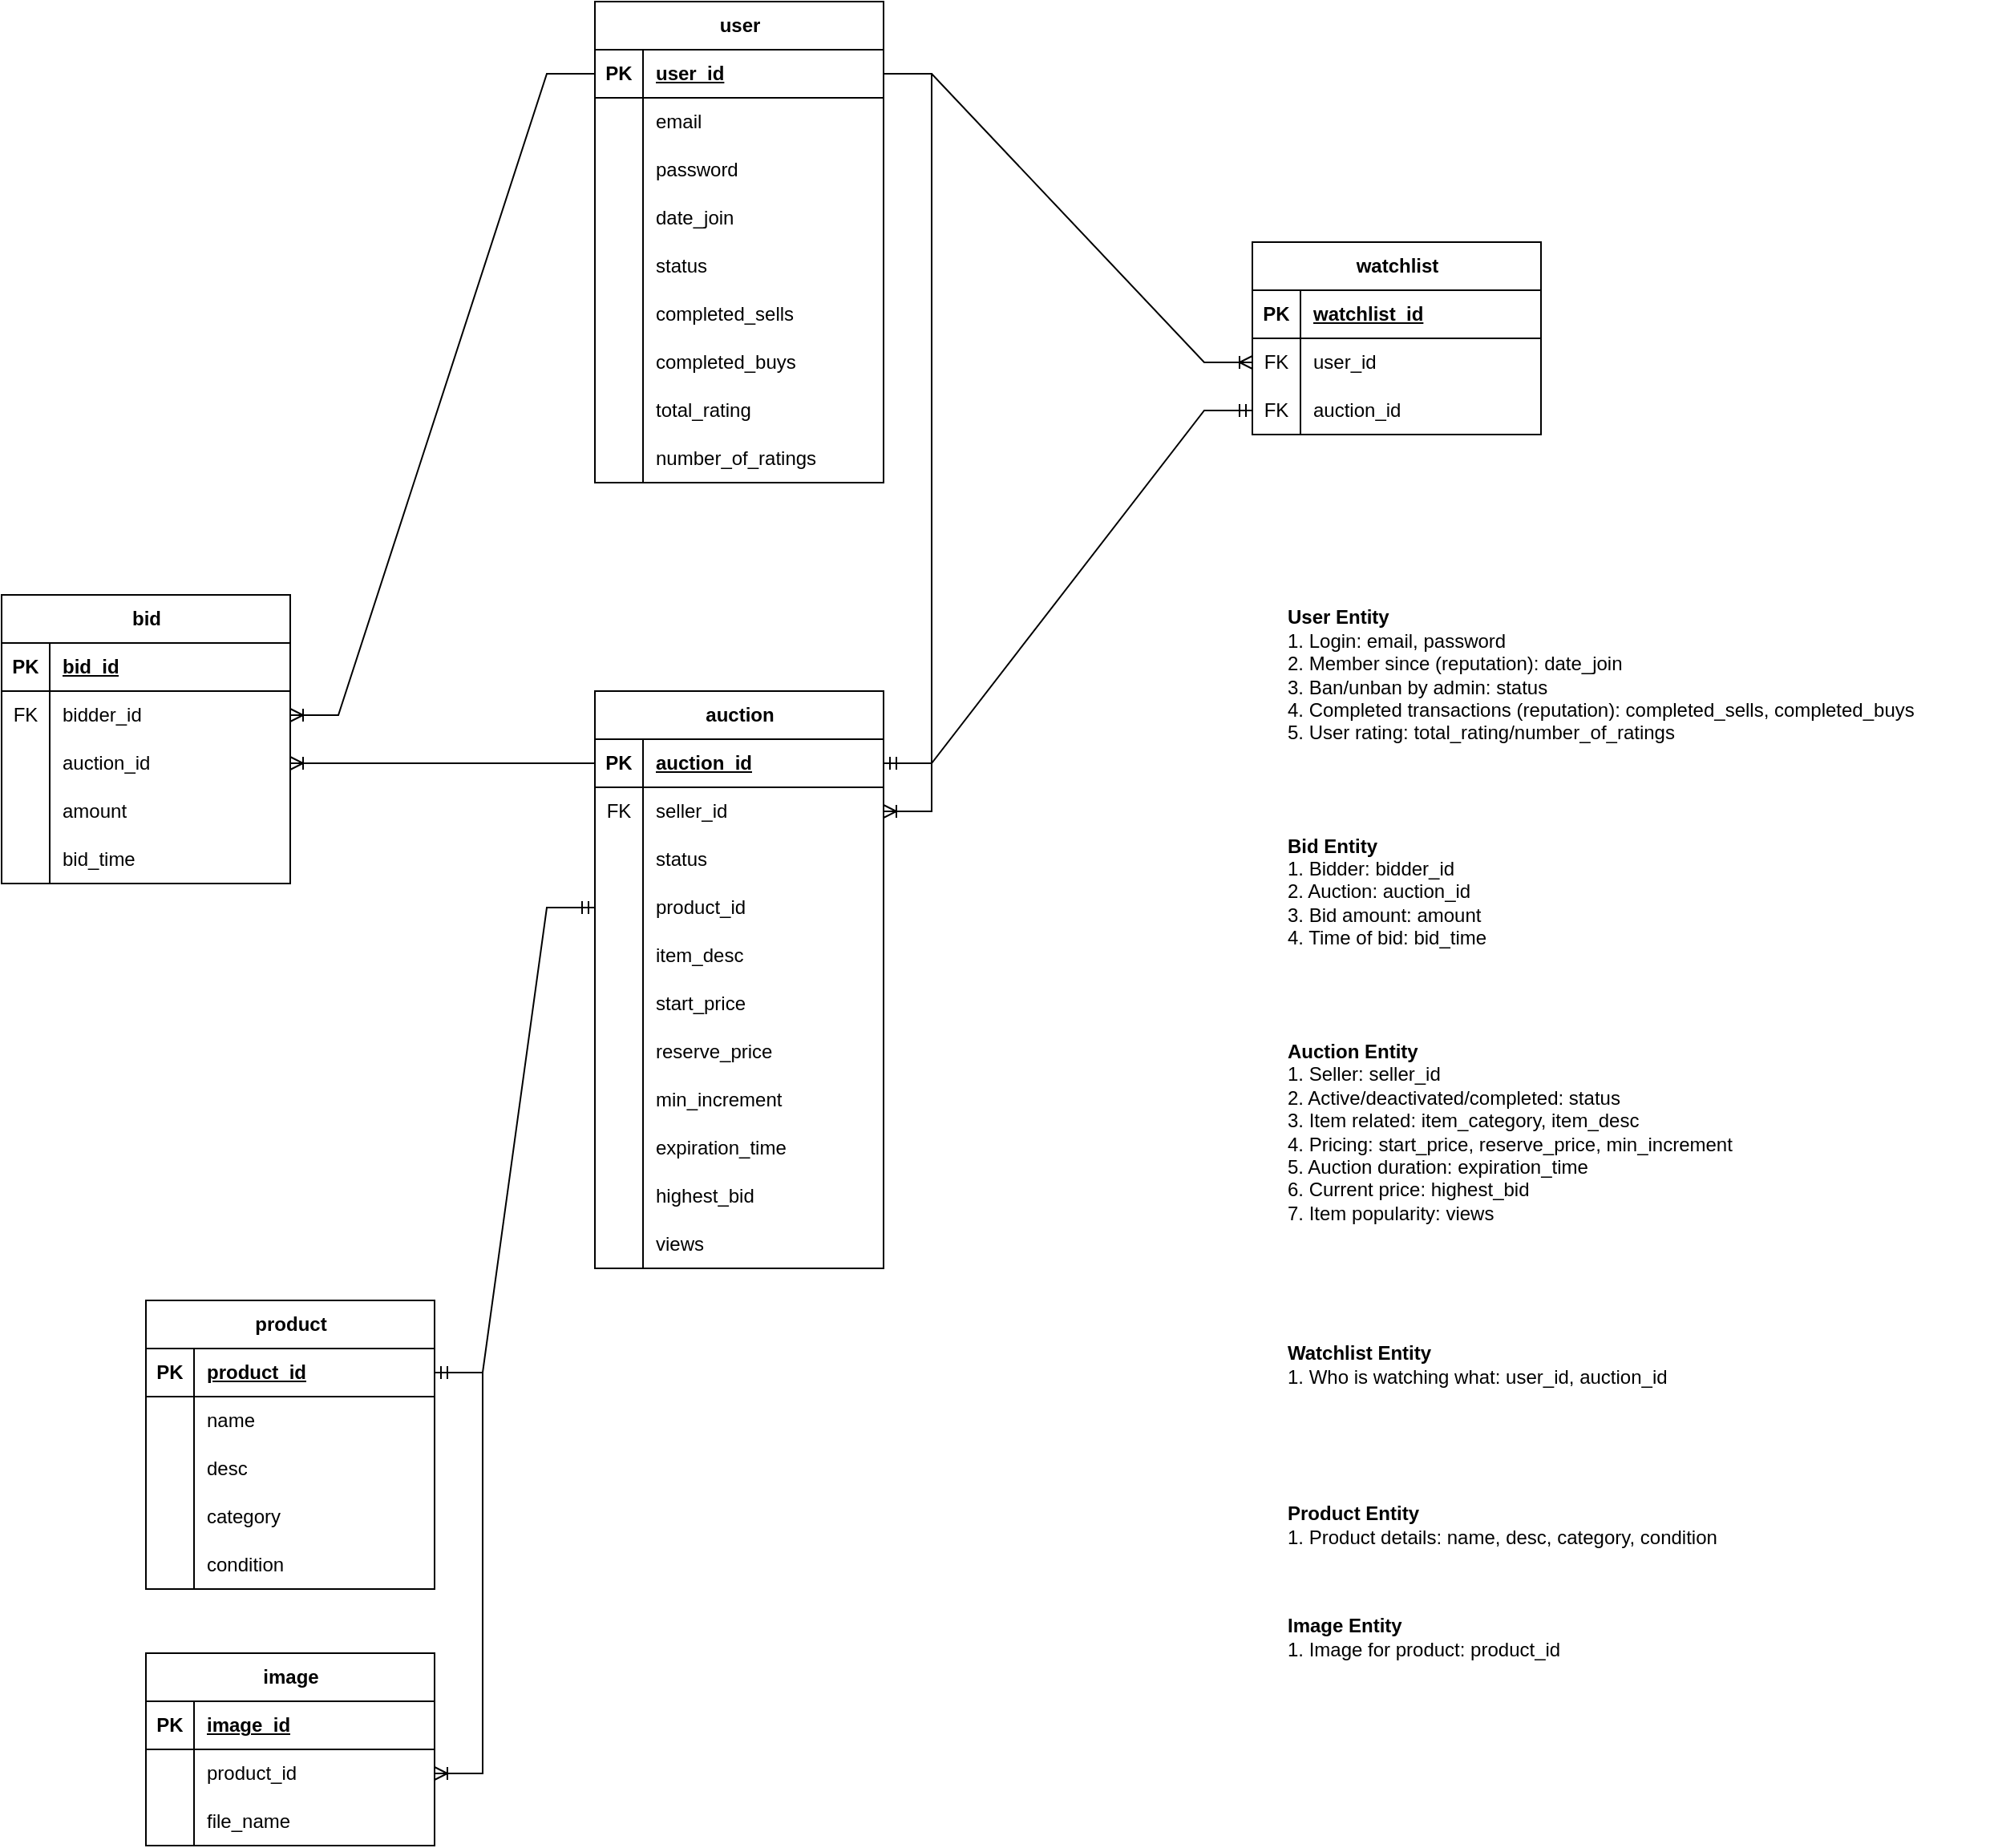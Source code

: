<mxfile version="22.0.4" type="onedrive">
  <diagram id="R2lEEEUBdFMjLlhIrx00" name="Page-1">
    <mxGraphModel grid="1" page="1" gridSize="10" guides="1" tooltips="1" connect="1" arrows="1" fold="1" pageScale="1" pageWidth="850" pageHeight="1100" math="0" shadow="0" extFonts="Permanent Marker^https://fonts.googleapis.com/css?family=Permanent+Marker">
      <root>
        <mxCell id="0" />
        <mxCell id="1" parent="0" />
        <mxCell id="hfC3ovmzc-rm7sAs5vsH-33" value="user" style="shape=table;startSize=30;container=1;collapsible=1;childLayout=tableLayout;fixedRows=1;rowLines=0;fontStyle=1;align=center;resizeLast=1;html=1;" vertex="1" parent="1">
          <mxGeometry x="450" y="-510" width="180" height="300" as="geometry" />
        </mxCell>
        <mxCell id="hfC3ovmzc-rm7sAs5vsH-34" value="" style="shape=tableRow;horizontal=0;startSize=0;swimlaneHead=0;swimlaneBody=0;fillColor=none;collapsible=0;dropTarget=0;points=[[0,0.5],[1,0.5]];portConstraint=eastwest;top=0;left=0;right=0;bottom=1;" vertex="1" parent="hfC3ovmzc-rm7sAs5vsH-33">
          <mxGeometry y="30" width="180" height="30" as="geometry" />
        </mxCell>
        <mxCell id="hfC3ovmzc-rm7sAs5vsH-35" value="PK" style="shape=partialRectangle;connectable=0;fillColor=none;top=0;left=0;bottom=0;right=0;fontStyle=1;overflow=hidden;whiteSpace=wrap;html=1;" vertex="1" parent="hfC3ovmzc-rm7sAs5vsH-34">
          <mxGeometry width="30" height="30" as="geometry">
            <mxRectangle width="30" height="30" as="alternateBounds" />
          </mxGeometry>
        </mxCell>
        <mxCell id="hfC3ovmzc-rm7sAs5vsH-36" value="user_id" style="shape=partialRectangle;connectable=0;fillColor=none;top=0;left=0;bottom=0;right=0;align=left;spacingLeft=6;fontStyle=5;overflow=hidden;whiteSpace=wrap;html=1;" vertex="1" parent="hfC3ovmzc-rm7sAs5vsH-34">
          <mxGeometry x="30" width="150" height="30" as="geometry">
            <mxRectangle width="150" height="30" as="alternateBounds" />
          </mxGeometry>
        </mxCell>
        <mxCell id="hfC3ovmzc-rm7sAs5vsH-37" value="" style="shape=tableRow;horizontal=0;startSize=0;swimlaneHead=0;swimlaneBody=0;fillColor=none;collapsible=0;dropTarget=0;points=[[0,0.5],[1,0.5]];portConstraint=eastwest;top=0;left=0;right=0;bottom=0;" vertex="1" parent="hfC3ovmzc-rm7sAs5vsH-33">
          <mxGeometry y="60" width="180" height="30" as="geometry" />
        </mxCell>
        <mxCell id="hfC3ovmzc-rm7sAs5vsH-38" value="" style="shape=partialRectangle;connectable=0;fillColor=none;top=0;left=0;bottom=0;right=0;editable=1;overflow=hidden;whiteSpace=wrap;html=1;" vertex="1" parent="hfC3ovmzc-rm7sAs5vsH-37">
          <mxGeometry width="30" height="30" as="geometry">
            <mxRectangle width="30" height="30" as="alternateBounds" />
          </mxGeometry>
        </mxCell>
        <mxCell id="hfC3ovmzc-rm7sAs5vsH-39" value="email" style="shape=partialRectangle;connectable=0;fillColor=none;top=0;left=0;bottom=0;right=0;align=left;spacingLeft=6;overflow=hidden;whiteSpace=wrap;html=1;" vertex="1" parent="hfC3ovmzc-rm7sAs5vsH-37">
          <mxGeometry x="30" width="150" height="30" as="geometry">
            <mxRectangle width="150" height="30" as="alternateBounds" />
          </mxGeometry>
        </mxCell>
        <mxCell id="hfC3ovmzc-rm7sAs5vsH-40" value="" style="shape=tableRow;horizontal=0;startSize=0;swimlaneHead=0;swimlaneBody=0;fillColor=none;collapsible=0;dropTarget=0;points=[[0,0.5],[1,0.5]];portConstraint=eastwest;top=0;left=0;right=0;bottom=0;" vertex="1" parent="hfC3ovmzc-rm7sAs5vsH-33">
          <mxGeometry y="90" width="180" height="30" as="geometry" />
        </mxCell>
        <mxCell id="hfC3ovmzc-rm7sAs5vsH-41" value="" style="shape=partialRectangle;connectable=0;fillColor=none;top=0;left=0;bottom=0;right=0;editable=1;overflow=hidden;whiteSpace=wrap;html=1;" vertex="1" parent="hfC3ovmzc-rm7sAs5vsH-40">
          <mxGeometry width="30" height="30" as="geometry">
            <mxRectangle width="30" height="30" as="alternateBounds" />
          </mxGeometry>
        </mxCell>
        <mxCell id="hfC3ovmzc-rm7sAs5vsH-42" value="password" style="shape=partialRectangle;connectable=0;fillColor=none;top=0;left=0;bottom=0;right=0;align=left;spacingLeft=6;overflow=hidden;whiteSpace=wrap;html=1;" vertex="1" parent="hfC3ovmzc-rm7sAs5vsH-40">
          <mxGeometry x="30" width="150" height="30" as="geometry">
            <mxRectangle width="150" height="30" as="alternateBounds" />
          </mxGeometry>
        </mxCell>
        <mxCell id="hfC3ovmzc-rm7sAs5vsH-43" value="" style="shape=tableRow;horizontal=0;startSize=0;swimlaneHead=0;swimlaneBody=0;fillColor=none;collapsible=0;dropTarget=0;points=[[0,0.5],[1,0.5]];portConstraint=eastwest;top=0;left=0;right=0;bottom=0;" vertex="1" parent="hfC3ovmzc-rm7sAs5vsH-33">
          <mxGeometry y="120" width="180" height="30" as="geometry" />
        </mxCell>
        <mxCell id="hfC3ovmzc-rm7sAs5vsH-44" value="" style="shape=partialRectangle;connectable=0;fillColor=none;top=0;left=0;bottom=0;right=0;editable=1;overflow=hidden;whiteSpace=wrap;html=1;" vertex="1" parent="hfC3ovmzc-rm7sAs5vsH-43">
          <mxGeometry width="30" height="30" as="geometry">
            <mxRectangle width="30" height="30" as="alternateBounds" />
          </mxGeometry>
        </mxCell>
        <mxCell id="hfC3ovmzc-rm7sAs5vsH-45" value="date_join" style="shape=partialRectangle;connectable=0;fillColor=none;top=0;left=0;bottom=0;right=0;align=left;spacingLeft=6;overflow=hidden;whiteSpace=wrap;html=1;" vertex="1" parent="hfC3ovmzc-rm7sAs5vsH-43">
          <mxGeometry x="30" width="150" height="30" as="geometry">
            <mxRectangle width="150" height="30" as="alternateBounds" />
          </mxGeometry>
        </mxCell>
        <mxCell id="hfC3ovmzc-rm7sAs5vsH-74" value="" style="shape=tableRow;horizontal=0;startSize=0;swimlaneHead=0;swimlaneBody=0;fillColor=none;collapsible=0;dropTarget=0;points=[[0,0.5],[1,0.5]];portConstraint=eastwest;top=0;left=0;right=0;bottom=0;" vertex="1" parent="hfC3ovmzc-rm7sAs5vsH-33">
          <mxGeometry y="150" width="180" height="30" as="geometry" />
        </mxCell>
        <mxCell id="hfC3ovmzc-rm7sAs5vsH-75" value="" style="shape=partialRectangle;connectable=0;fillColor=none;top=0;left=0;bottom=0;right=0;editable=1;overflow=hidden;whiteSpace=wrap;html=1;" vertex="1" parent="hfC3ovmzc-rm7sAs5vsH-74">
          <mxGeometry width="30" height="30" as="geometry">
            <mxRectangle width="30" height="30" as="alternateBounds" />
          </mxGeometry>
        </mxCell>
        <mxCell id="hfC3ovmzc-rm7sAs5vsH-76" value="status" style="shape=partialRectangle;connectable=0;fillColor=none;top=0;left=0;bottom=0;right=0;align=left;spacingLeft=6;overflow=hidden;whiteSpace=wrap;html=1;" vertex="1" parent="hfC3ovmzc-rm7sAs5vsH-74">
          <mxGeometry x="30" width="150" height="30" as="geometry">
            <mxRectangle width="150" height="30" as="alternateBounds" />
          </mxGeometry>
        </mxCell>
        <mxCell id="hfC3ovmzc-rm7sAs5vsH-77" value="" style="shape=tableRow;horizontal=0;startSize=0;swimlaneHead=0;swimlaneBody=0;fillColor=none;collapsible=0;dropTarget=0;points=[[0,0.5],[1,0.5]];portConstraint=eastwest;top=0;left=0;right=0;bottom=0;" vertex="1" parent="hfC3ovmzc-rm7sAs5vsH-33">
          <mxGeometry y="180" width="180" height="30" as="geometry" />
        </mxCell>
        <mxCell id="hfC3ovmzc-rm7sAs5vsH-78" value="" style="shape=partialRectangle;connectable=0;fillColor=none;top=0;left=0;bottom=0;right=0;editable=1;overflow=hidden;whiteSpace=wrap;html=1;" vertex="1" parent="hfC3ovmzc-rm7sAs5vsH-77">
          <mxGeometry width="30" height="30" as="geometry">
            <mxRectangle width="30" height="30" as="alternateBounds" />
          </mxGeometry>
        </mxCell>
        <mxCell id="hfC3ovmzc-rm7sAs5vsH-79" value="completed_sells" style="shape=partialRectangle;connectable=0;fillColor=none;top=0;left=0;bottom=0;right=0;align=left;spacingLeft=6;overflow=hidden;whiteSpace=wrap;html=1;" vertex="1" parent="hfC3ovmzc-rm7sAs5vsH-77">
          <mxGeometry x="30" width="150" height="30" as="geometry">
            <mxRectangle width="150" height="30" as="alternateBounds" />
          </mxGeometry>
        </mxCell>
        <mxCell id="hfC3ovmzc-rm7sAs5vsH-80" value="" style="shape=tableRow;horizontal=0;startSize=0;swimlaneHead=0;swimlaneBody=0;fillColor=none;collapsible=0;dropTarget=0;points=[[0,0.5],[1,0.5]];portConstraint=eastwest;top=0;left=0;right=0;bottom=0;" vertex="1" parent="hfC3ovmzc-rm7sAs5vsH-33">
          <mxGeometry y="210" width="180" height="30" as="geometry" />
        </mxCell>
        <mxCell id="hfC3ovmzc-rm7sAs5vsH-81" value="" style="shape=partialRectangle;connectable=0;fillColor=none;top=0;left=0;bottom=0;right=0;editable=1;overflow=hidden;whiteSpace=wrap;html=1;" vertex="1" parent="hfC3ovmzc-rm7sAs5vsH-80">
          <mxGeometry width="30" height="30" as="geometry">
            <mxRectangle width="30" height="30" as="alternateBounds" />
          </mxGeometry>
        </mxCell>
        <mxCell id="hfC3ovmzc-rm7sAs5vsH-82" value="completed_buys" style="shape=partialRectangle;connectable=0;fillColor=none;top=0;left=0;bottom=0;right=0;align=left;spacingLeft=6;overflow=hidden;whiteSpace=wrap;html=1;" vertex="1" parent="hfC3ovmzc-rm7sAs5vsH-80">
          <mxGeometry x="30" width="150" height="30" as="geometry">
            <mxRectangle width="150" height="30" as="alternateBounds" />
          </mxGeometry>
        </mxCell>
        <mxCell id="hfC3ovmzc-rm7sAs5vsH-83" value="" style="shape=tableRow;horizontal=0;startSize=0;swimlaneHead=0;swimlaneBody=0;fillColor=none;collapsible=0;dropTarget=0;points=[[0,0.5],[1,0.5]];portConstraint=eastwest;top=0;left=0;right=0;bottom=0;" vertex="1" parent="hfC3ovmzc-rm7sAs5vsH-33">
          <mxGeometry y="240" width="180" height="30" as="geometry" />
        </mxCell>
        <mxCell id="hfC3ovmzc-rm7sAs5vsH-84" value="" style="shape=partialRectangle;connectable=0;fillColor=none;top=0;left=0;bottom=0;right=0;editable=1;overflow=hidden;whiteSpace=wrap;html=1;" vertex="1" parent="hfC3ovmzc-rm7sAs5vsH-83">
          <mxGeometry width="30" height="30" as="geometry">
            <mxRectangle width="30" height="30" as="alternateBounds" />
          </mxGeometry>
        </mxCell>
        <mxCell id="hfC3ovmzc-rm7sAs5vsH-85" value="total_rating" style="shape=partialRectangle;connectable=0;fillColor=none;top=0;left=0;bottom=0;right=0;align=left;spacingLeft=6;overflow=hidden;whiteSpace=wrap;html=1;" vertex="1" parent="hfC3ovmzc-rm7sAs5vsH-83">
          <mxGeometry x="30" width="150" height="30" as="geometry">
            <mxRectangle width="150" height="30" as="alternateBounds" />
          </mxGeometry>
        </mxCell>
        <mxCell id="hfC3ovmzc-rm7sAs5vsH-86" value="" style="shape=tableRow;horizontal=0;startSize=0;swimlaneHead=0;swimlaneBody=0;fillColor=none;collapsible=0;dropTarget=0;points=[[0,0.5],[1,0.5]];portConstraint=eastwest;top=0;left=0;right=0;bottom=0;" vertex="1" parent="hfC3ovmzc-rm7sAs5vsH-33">
          <mxGeometry y="270" width="180" height="30" as="geometry" />
        </mxCell>
        <mxCell id="hfC3ovmzc-rm7sAs5vsH-87" value="" style="shape=partialRectangle;connectable=0;fillColor=none;top=0;left=0;bottom=0;right=0;editable=1;overflow=hidden;whiteSpace=wrap;html=1;" vertex="1" parent="hfC3ovmzc-rm7sAs5vsH-86">
          <mxGeometry width="30" height="30" as="geometry">
            <mxRectangle width="30" height="30" as="alternateBounds" />
          </mxGeometry>
        </mxCell>
        <mxCell id="hfC3ovmzc-rm7sAs5vsH-88" value="number_of_ratings" style="shape=partialRectangle;connectable=0;fillColor=none;top=0;left=0;bottom=0;right=0;align=left;spacingLeft=6;overflow=hidden;whiteSpace=wrap;html=1;" vertex="1" parent="hfC3ovmzc-rm7sAs5vsH-86">
          <mxGeometry x="30" width="150" height="30" as="geometry">
            <mxRectangle width="150" height="30" as="alternateBounds" />
          </mxGeometry>
        </mxCell>
        <mxCell id="hfC3ovmzc-rm7sAs5vsH-46" value="bid" style="shape=table;startSize=30;container=1;collapsible=1;childLayout=tableLayout;fixedRows=1;rowLines=0;fontStyle=1;align=center;resizeLast=1;html=1;" vertex="1" parent="1">
          <mxGeometry x="80" y="-140" width="180" height="180" as="geometry" />
        </mxCell>
        <mxCell id="hfC3ovmzc-rm7sAs5vsH-47" value="" style="shape=tableRow;horizontal=0;startSize=0;swimlaneHead=0;swimlaneBody=0;fillColor=none;collapsible=0;dropTarget=0;points=[[0,0.5],[1,0.5]];portConstraint=eastwest;top=0;left=0;right=0;bottom=1;" vertex="1" parent="hfC3ovmzc-rm7sAs5vsH-46">
          <mxGeometry y="30" width="180" height="30" as="geometry" />
        </mxCell>
        <mxCell id="hfC3ovmzc-rm7sAs5vsH-48" value="PK" style="shape=partialRectangle;connectable=0;fillColor=none;top=0;left=0;bottom=0;right=0;fontStyle=1;overflow=hidden;whiteSpace=wrap;html=1;" vertex="1" parent="hfC3ovmzc-rm7sAs5vsH-47">
          <mxGeometry width="30" height="30" as="geometry">
            <mxRectangle width="30" height="30" as="alternateBounds" />
          </mxGeometry>
        </mxCell>
        <mxCell id="hfC3ovmzc-rm7sAs5vsH-49" value="bid_id" style="shape=partialRectangle;connectable=0;fillColor=none;top=0;left=0;bottom=0;right=0;align=left;spacingLeft=6;fontStyle=5;overflow=hidden;whiteSpace=wrap;html=1;" vertex="1" parent="hfC3ovmzc-rm7sAs5vsH-47">
          <mxGeometry x="30" width="150" height="30" as="geometry">
            <mxRectangle width="150" height="30" as="alternateBounds" />
          </mxGeometry>
        </mxCell>
        <mxCell id="hfC3ovmzc-rm7sAs5vsH-50" value="" style="shape=tableRow;horizontal=0;startSize=0;swimlaneHead=0;swimlaneBody=0;fillColor=none;collapsible=0;dropTarget=0;points=[[0,0.5],[1,0.5]];portConstraint=eastwest;top=0;left=0;right=0;bottom=0;" vertex="1" parent="hfC3ovmzc-rm7sAs5vsH-46">
          <mxGeometry y="60" width="180" height="30" as="geometry" />
        </mxCell>
        <mxCell id="hfC3ovmzc-rm7sAs5vsH-51" value="FK" style="shape=partialRectangle;connectable=0;fillColor=none;top=0;left=0;bottom=0;right=0;editable=1;overflow=hidden;whiteSpace=wrap;html=1;" vertex="1" parent="hfC3ovmzc-rm7sAs5vsH-50">
          <mxGeometry width="30" height="30" as="geometry">
            <mxRectangle width="30" height="30" as="alternateBounds" />
          </mxGeometry>
        </mxCell>
        <mxCell id="hfC3ovmzc-rm7sAs5vsH-52" value="bidder_id" style="shape=partialRectangle;connectable=0;fillColor=none;top=0;left=0;bottom=0;right=0;align=left;spacingLeft=6;overflow=hidden;whiteSpace=wrap;html=1;" vertex="1" parent="hfC3ovmzc-rm7sAs5vsH-50">
          <mxGeometry x="30" width="150" height="30" as="geometry">
            <mxRectangle width="150" height="30" as="alternateBounds" />
          </mxGeometry>
        </mxCell>
        <mxCell id="hfC3ovmzc-rm7sAs5vsH-53" value="" style="shape=tableRow;horizontal=0;startSize=0;swimlaneHead=0;swimlaneBody=0;fillColor=none;collapsible=0;dropTarget=0;points=[[0,0.5],[1,0.5]];portConstraint=eastwest;top=0;left=0;right=0;bottom=0;" vertex="1" parent="hfC3ovmzc-rm7sAs5vsH-46">
          <mxGeometry y="90" width="180" height="30" as="geometry" />
        </mxCell>
        <mxCell id="hfC3ovmzc-rm7sAs5vsH-54" value="" style="shape=partialRectangle;connectable=0;fillColor=none;top=0;left=0;bottom=0;right=0;editable=1;overflow=hidden;whiteSpace=wrap;html=1;" vertex="1" parent="hfC3ovmzc-rm7sAs5vsH-53">
          <mxGeometry width="30" height="30" as="geometry">
            <mxRectangle width="30" height="30" as="alternateBounds" />
          </mxGeometry>
        </mxCell>
        <mxCell id="hfC3ovmzc-rm7sAs5vsH-55" value="auction_id" style="shape=partialRectangle;connectable=0;fillColor=none;top=0;left=0;bottom=0;right=0;align=left;spacingLeft=6;overflow=hidden;whiteSpace=wrap;html=1;" vertex="1" parent="hfC3ovmzc-rm7sAs5vsH-53">
          <mxGeometry x="30" width="150" height="30" as="geometry">
            <mxRectangle width="150" height="30" as="alternateBounds" />
          </mxGeometry>
        </mxCell>
        <mxCell id="hfC3ovmzc-rm7sAs5vsH-56" value="" style="shape=tableRow;horizontal=0;startSize=0;swimlaneHead=0;swimlaneBody=0;fillColor=none;collapsible=0;dropTarget=0;points=[[0,0.5],[1,0.5]];portConstraint=eastwest;top=0;left=0;right=0;bottom=0;" vertex="1" parent="hfC3ovmzc-rm7sAs5vsH-46">
          <mxGeometry y="120" width="180" height="30" as="geometry" />
        </mxCell>
        <mxCell id="hfC3ovmzc-rm7sAs5vsH-57" value="" style="shape=partialRectangle;connectable=0;fillColor=none;top=0;left=0;bottom=0;right=0;editable=1;overflow=hidden;whiteSpace=wrap;html=1;" vertex="1" parent="hfC3ovmzc-rm7sAs5vsH-56">
          <mxGeometry width="30" height="30" as="geometry">
            <mxRectangle width="30" height="30" as="alternateBounds" />
          </mxGeometry>
        </mxCell>
        <mxCell id="hfC3ovmzc-rm7sAs5vsH-58" value="amount" style="shape=partialRectangle;connectable=0;fillColor=none;top=0;left=0;bottom=0;right=0;align=left;spacingLeft=6;overflow=hidden;whiteSpace=wrap;html=1;" vertex="1" parent="hfC3ovmzc-rm7sAs5vsH-56">
          <mxGeometry x="30" width="150" height="30" as="geometry">
            <mxRectangle width="150" height="30" as="alternateBounds" />
          </mxGeometry>
        </mxCell>
        <mxCell id="hfC3ovmzc-rm7sAs5vsH-106" value="" style="shape=tableRow;horizontal=0;startSize=0;swimlaneHead=0;swimlaneBody=0;fillColor=none;collapsible=0;dropTarget=0;points=[[0,0.5],[1,0.5]];portConstraint=eastwest;top=0;left=0;right=0;bottom=0;" vertex="1" parent="hfC3ovmzc-rm7sAs5vsH-46">
          <mxGeometry y="150" width="180" height="30" as="geometry" />
        </mxCell>
        <mxCell id="hfC3ovmzc-rm7sAs5vsH-107" value="" style="shape=partialRectangle;connectable=0;fillColor=none;top=0;left=0;bottom=0;right=0;editable=1;overflow=hidden;whiteSpace=wrap;html=1;" vertex="1" parent="hfC3ovmzc-rm7sAs5vsH-106">
          <mxGeometry width="30" height="30" as="geometry">
            <mxRectangle width="30" height="30" as="alternateBounds" />
          </mxGeometry>
        </mxCell>
        <mxCell id="hfC3ovmzc-rm7sAs5vsH-108" value="bid_time" style="shape=partialRectangle;connectable=0;fillColor=none;top=0;left=0;bottom=0;right=0;align=left;spacingLeft=6;overflow=hidden;whiteSpace=wrap;html=1;" vertex="1" parent="hfC3ovmzc-rm7sAs5vsH-106">
          <mxGeometry x="30" width="150" height="30" as="geometry">
            <mxRectangle width="150" height="30" as="alternateBounds" />
          </mxGeometry>
        </mxCell>
        <mxCell id="hfC3ovmzc-rm7sAs5vsH-59" value="auction" style="shape=table;startSize=30;container=1;collapsible=1;childLayout=tableLayout;fixedRows=1;rowLines=0;fontStyle=1;align=center;resizeLast=1;html=1;" vertex="1" parent="1">
          <mxGeometry x="450" y="-80" width="180" height="360" as="geometry" />
        </mxCell>
        <mxCell id="hfC3ovmzc-rm7sAs5vsH-60" value="" style="shape=tableRow;horizontal=0;startSize=0;swimlaneHead=0;swimlaneBody=0;fillColor=none;collapsible=0;dropTarget=0;points=[[0,0.5],[1,0.5]];portConstraint=eastwest;top=0;left=0;right=0;bottom=1;" vertex="1" parent="hfC3ovmzc-rm7sAs5vsH-59">
          <mxGeometry y="30" width="180" height="30" as="geometry" />
        </mxCell>
        <mxCell id="hfC3ovmzc-rm7sAs5vsH-61" value="PK" style="shape=partialRectangle;connectable=0;fillColor=none;top=0;left=0;bottom=0;right=0;fontStyle=1;overflow=hidden;whiteSpace=wrap;html=1;" vertex="1" parent="hfC3ovmzc-rm7sAs5vsH-60">
          <mxGeometry width="30" height="30" as="geometry">
            <mxRectangle width="30" height="30" as="alternateBounds" />
          </mxGeometry>
        </mxCell>
        <mxCell id="hfC3ovmzc-rm7sAs5vsH-62" value="auction_id" style="shape=partialRectangle;connectable=0;fillColor=none;top=0;left=0;bottom=0;right=0;align=left;spacingLeft=6;fontStyle=5;overflow=hidden;whiteSpace=wrap;html=1;" vertex="1" parent="hfC3ovmzc-rm7sAs5vsH-60">
          <mxGeometry x="30" width="150" height="30" as="geometry">
            <mxRectangle width="150" height="30" as="alternateBounds" />
          </mxGeometry>
        </mxCell>
        <mxCell id="hfC3ovmzc-rm7sAs5vsH-63" value="" style="shape=tableRow;horizontal=0;startSize=0;swimlaneHead=0;swimlaneBody=0;fillColor=none;collapsible=0;dropTarget=0;points=[[0,0.5],[1,0.5]];portConstraint=eastwest;top=0;left=0;right=0;bottom=0;" vertex="1" parent="hfC3ovmzc-rm7sAs5vsH-59">
          <mxGeometry y="60" width="180" height="30" as="geometry" />
        </mxCell>
        <mxCell id="hfC3ovmzc-rm7sAs5vsH-64" value="FK" style="shape=partialRectangle;connectable=0;fillColor=none;top=0;left=0;bottom=0;right=0;editable=1;overflow=hidden;whiteSpace=wrap;html=1;" vertex="1" parent="hfC3ovmzc-rm7sAs5vsH-63">
          <mxGeometry width="30" height="30" as="geometry">
            <mxRectangle width="30" height="30" as="alternateBounds" />
          </mxGeometry>
        </mxCell>
        <mxCell id="hfC3ovmzc-rm7sAs5vsH-65" value="seller_id" style="shape=partialRectangle;connectable=0;fillColor=none;top=0;left=0;bottom=0;right=0;align=left;spacingLeft=6;overflow=hidden;whiteSpace=wrap;html=1;" vertex="1" parent="hfC3ovmzc-rm7sAs5vsH-63">
          <mxGeometry x="30" width="150" height="30" as="geometry">
            <mxRectangle width="150" height="30" as="alternateBounds" />
          </mxGeometry>
        </mxCell>
        <mxCell id="hfC3ovmzc-rm7sAs5vsH-111" value="" style="shape=tableRow;horizontal=0;startSize=0;swimlaneHead=0;swimlaneBody=0;fillColor=none;collapsible=0;dropTarget=0;points=[[0,0.5],[1,0.5]];portConstraint=eastwest;top=0;left=0;right=0;bottom=0;" vertex="1" parent="hfC3ovmzc-rm7sAs5vsH-59">
          <mxGeometry y="90" width="180" height="30" as="geometry" />
        </mxCell>
        <mxCell id="hfC3ovmzc-rm7sAs5vsH-112" value="" style="shape=partialRectangle;connectable=0;fillColor=none;top=0;left=0;bottom=0;right=0;editable=1;overflow=hidden;whiteSpace=wrap;html=1;" vertex="1" parent="hfC3ovmzc-rm7sAs5vsH-111">
          <mxGeometry width="30" height="30" as="geometry">
            <mxRectangle width="30" height="30" as="alternateBounds" />
          </mxGeometry>
        </mxCell>
        <mxCell id="hfC3ovmzc-rm7sAs5vsH-113" value="status" style="shape=partialRectangle;connectable=0;fillColor=none;top=0;left=0;bottom=0;right=0;align=left;spacingLeft=6;overflow=hidden;whiteSpace=wrap;html=1;" vertex="1" parent="hfC3ovmzc-rm7sAs5vsH-111">
          <mxGeometry x="30" width="150" height="30" as="geometry">
            <mxRectangle width="150" height="30" as="alternateBounds" />
          </mxGeometry>
        </mxCell>
        <mxCell id="hfC3ovmzc-rm7sAs5vsH-94" value="" style="shape=tableRow;horizontal=0;startSize=0;swimlaneHead=0;swimlaneBody=0;fillColor=none;collapsible=0;dropTarget=0;points=[[0,0.5],[1,0.5]];portConstraint=eastwest;top=0;left=0;right=0;bottom=0;" vertex="1" parent="hfC3ovmzc-rm7sAs5vsH-59">
          <mxGeometry y="120" width="180" height="30" as="geometry" />
        </mxCell>
        <mxCell id="hfC3ovmzc-rm7sAs5vsH-95" value="" style="shape=partialRectangle;connectable=0;fillColor=none;top=0;left=0;bottom=0;right=0;editable=1;overflow=hidden;whiteSpace=wrap;html=1;" vertex="1" parent="hfC3ovmzc-rm7sAs5vsH-94">
          <mxGeometry width="30" height="30" as="geometry">
            <mxRectangle width="30" height="30" as="alternateBounds" />
          </mxGeometry>
        </mxCell>
        <mxCell id="hfC3ovmzc-rm7sAs5vsH-96" value="product_id" style="shape=partialRectangle;connectable=0;fillColor=none;top=0;left=0;bottom=0;right=0;align=left;spacingLeft=6;overflow=hidden;whiteSpace=wrap;html=1;" vertex="1" parent="hfC3ovmzc-rm7sAs5vsH-94">
          <mxGeometry x="30" width="150" height="30" as="geometry">
            <mxRectangle width="150" height="30" as="alternateBounds" />
          </mxGeometry>
        </mxCell>
        <mxCell id="hfC3ovmzc-rm7sAs5vsH-97" value="" style="shape=tableRow;horizontal=0;startSize=0;swimlaneHead=0;swimlaneBody=0;fillColor=none;collapsible=0;dropTarget=0;points=[[0,0.5],[1,0.5]];portConstraint=eastwest;top=0;left=0;right=0;bottom=0;" vertex="1" parent="hfC3ovmzc-rm7sAs5vsH-59">
          <mxGeometry y="150" width="180" height="30" as="geometry" />
        </mxCell>
        <mxCell id="hfC3ovmzc-rm7sAs5vsH-98" value="" style="shape=partialRectangle;connectable=0;fillColor=none;top=0;left=0;bottom=0;right=0;editable=1;overflow=hidden;whiteSpace=wrap;html=1;" vertex="1" parent="hfC3ovmzc-rm7sAs5vsH-97">
          <mxGeometry width="30" height="30" as="geometry">
            <mxRectangle width="30" height="30" as="alternateBounds" />
          </mxGeometry>
        </mxCell>
        <mxCell id="hfC3ovmzc-rm7sAs5vsH-99" value="item_desc" style="shape=partialRectangle;connectable=0;fillColor=none;top=0;left=0;bottom=0;right=0;align=left;spacingLeft=6;overflow=hidden;whiteSpace=wrap;html=1;" vertex="1" parent="hfC3ovmzc-rm7sAs5vsH-97">
          <mxGeometry x="30" width="150" height="30" as="geometry">
            <mxRectangle width="150" height="30" as="alternateBounds" />
          </mxGeometry>
        </mxCell>
        <mxCell id="hfC3ovmzc-rm7sAs5vsH-66" value="" style="shape=tableRow;horizontal=0;startSize=0;swimlaneHead=0;swimlaneBody=0;fillColor=none;collapsible=0;dropTarget=0;points=[[0,0.5],[1,0.5]];portConstraint=eastwest;top=0;left=0;right=0;bottom=0;" vertex="1" parent="hfC3ovmzc-rm7sAs5vsH-59">
          <mxGeometry y="180" width="180" height="30" as="geometry" />
        </mxCell>
        <mxCell id="hfC3ovmzc-rm7sAs5vsH-67" value="" style="shape=partialRectangle;connectable=0;fillColor=none;top=0;left=0;bottom=0;right=0;editable=1;overflow=hidden;whiteSpace=wrap;html=1;" vertex="1" parent="hfC3ovmzc-rm7sAs5vsH-66">
          <mxGeometry width="30" height="30" as="geometry">
            <mxRectangle width="30" height="30" as="alternateBounds" />
          </mxGeometry>
        </mxCell>
        <mxCell id="hfC3ovmzc-rm7sAs5vsH-68" value="start_price" style="shape=partialRectangle;connectable=0;fillColor=none;top=0;left=0;bottom=0;right=0;align=left;spacingLeft=6;overflow=hidden;whiteSpace=wrap;html=1;" vertex="1" parent="hfC3ovmzc-rm7sAs5vsH-66">
          <mxGeometry x="30" width="150" height="30" as="geometry">
            <mxRectangle width="150" height="30" as="alternateBounds" />
          </mxGeometry>
        </mxCell>
        <mxCell id="hfC3ovmzc-rm7sAs5vsH-69" value="" style="shape=tableRow;horizontal=0;startSize=0;swimlaneHead=0;swimlaneBody=0;fillColor=none;collapsible=0;dropTarget=0;points=[[0,0.5],[1,0.5]];portConstraint=eastwest;top=0;left=0;right=0;bottom=0;" vertex="1" parent="hfC3ovmzc-rm7sAs5vsH-59">
          <mxGeometry y="210" width="180" height="30" as="geometry" />
        </mxCell>
        <mxCell id="hfC3ovmzc-rm7sAs5vsH-70" value="" style="shape=partialRectangle;connectable=0;fillColor=none;top=0;left=0;bottom=0;right=0;editable=1;overflow=hidden;whiteSpace=wrap;html=1;" vertex="1" parent="hfC3ovmzc-rm7sAs5vsH-69">
          <mxGeometry width="30" height="30" as="geometry">
            <mxRectangle width="30" height="30" as="alternateBounds" />
          </mxGeometry>
        </mxCell>
        <mxCell id="hfC3ovmzc-rm7sAs5vsH-71" value="reserve_price" style="shape=partialRectangle;connectable=0;fillColor=none;top=0;left=0;bottom=0;right=0;align=left;spacingLeft=6;overflow=hidden;whiteSpace=wrap;html=1;" vertex="1" parent="hfC3ovmzc-rm7sAs5vsH-69">
          <mxGeometry x="30" width="150" height="30" as="geometry">
            <mxRectangle width="150" height="30" as="alternateBounds" />
          </mxGeometry>
        </mxCell>
        <mxCell id="hfC3ovmzc-rm7sAs5vsH-103" value="" style="shape=tableRow;horizontal=0;startSize=0;swimlaneHead=0;swimlaneBody=0;fillColor=none;collapsible=0;dropTarget=0;points=[[0,0.5],[1,0.5]];portConstraint=eastwest;top=0;left=0;right=0;bottom=0;" vertex="1" parent="hfC3ovmzc-rm7sAs5vsH-59">
          <mxGeometry y="240" width="180" height="30" as="geometry" />
        </mxCell>
        <mxCell id="hfC3ovmzc-rm7sAs5vsH-104" value="" style="shape=partialRectangle;connectable=0;fillColor=none;top=0;left=0;bottom=0;right=0;editable=1;overflow=hidden;whiteSpace=wrap;html=1;" vertex="1" parent="hfC3ovmzc-rm7sAs5vsH-103">
          <mxGeometry width="30" height="30" as="geometry">
            <mxRectangle width="30" height="30" as="alternateBounds" />
          </mxGeometry>
        </mxCell>
        <mxCell id="hfC3ovmzc-rm7sAs5vsH-105" value="min_increment" style="shape=partialRectangle;connectable=0;fillColor=none;top=0;left=0;bottom=0;right=0;align=left;spacingLeft=6;overflow=hidden;whiteSpace=wrap;html=1;" vertex="1" parent="hfC3ovmzc-rm7sAs5vsH-103">
          <mxGeometry x="30" width="150" height="30" as="geometry">
            <mxRectangle width="150" height="30" as="alternateBounds" />
          </mxGeometry>
        </mxCell>
        <mxCell id="hfC3ovmzc-rm7sAs5vsH-91" value="" style="shape=tableRow;horizontal=0;startSize=0;swimlaneHead=0;swimlaneBody=0;fillColor=none;collapsible=0;dropTarget=0;points=[[0,0.5],[1,0.5]];portConstraint=eastwest;top=0;left=0;right=0;bottom=0;" vertex="1" parent="hfC3ovmzc-rm7sAs5vsH-59">
          <mxGeometry y="270" width="180" height="30" as="geometry" />
        </mxCell>
        <mxCell id="hfC3ovmzc-rm7sAs5vsH-92" value="" style="shape=partialRectangle;connectable=0;fillColor=none;top=0;left=0;bottom=0;right=0;editable=1;overflow=hidden;whiteSpace=wrap;html=1;" vertex="1" parent="hfC3ovmzc-rm7sAs5vsH-91">
          <mxGeometry width="30" height="30" as="geometry">
            <mxRectangle width="30" height="30" as="alternateBounds" />
          </mxGeometry>
        </mxCell>
        <mxCell id="hfC3ovmzc-rm7sAs5vsH-93" value="expiration_time" style="shape=partialRectangle;connectable=0;fillColor=none;top=0;left=0;bottom=0;right=0;align=left;spacingLeft=6;overflow=hidden;whiteSpace=wrap;html=1;" vertex="1" parent="hfC3ovmzc-rm7sAs5vsH-91">
          <mxGeometry x="30" width="150" height="30" as="geometry">
            <mxRectangle width="150" height="30" as="alternateBounds" />
          </mxGeometry>
        </mxCell>
        <mxCell id="hfC3ovmzc-rm7sAs5vsH-100" value="" style="shape=tableRow;horizontal=0;startSize=0;swimlaneHead=0;swimlaneBody=0;fillColor=none;collapsible=0;dropTarget=0;points=[[0,0.5],[1,0.5]];portConstraint=eastwest;top=0;left=0;right=0;bottom=0;" vertex="1" parent="hfC3ovmzc-rm7sAs5vsH-59">
          <mxGeometry y="300" width="180" height="30" as="geometry" />
        </mxCell>
        <mxCell id="hfC3ovmzc-rm7sAs5vsH-101" value="" style="shape=partialRectangle;connectable=0;fillColor=none;top=0;left=0;bottom=0;right=0;editable=1;overflow=hidden;whiteSpace=wrap;html=1;" vertex="1" parent="hfC3ovmzc-rm7sAs5vsH-100">
          <mxGeometry width="30" height="30" as="geometry">
            <mxRectangle width="30" height="30" as="alternateBounds" />
          </mxGeometry>
        </mxCell>
        <mxCell id="hfC3ovmzc-rm7sAs5vsH-102" value="highest_bid" style="shape=partialRectangle;connectable=0;fillColor=none;top=0;left=0;bottom=0;right=0;align=left;spacingLeft=6;overflow=hidden;whiteSpace=wrap;html=1;" vertex="1" parent="hfC3ovmzc-rm7sAs5vsH-100">
          <mxGeometry x="30" width="150" height="30" as="geometry">
            <mxRectangle width="150" height="30" as="alternateBounds" />
          </mxGeometry>
        </mxCell>
        <mxCell id="hfC3ovmzc-rm7sAs5vsH-114" value="" style="shape=tableRow;horizontal=0;startSize=0;swimlaneHead=0;swimlaneBody=0;fillColor=none;collapsible=0;dropTarget=0;points=[[0,0.5],[1,0.5]];portConstraint=eastwest;top=0;left=0;right=0;bottom=0;" vertex="1" parent="hfC3ovmzc-rm7sAs5vsH-59">
          <mxGeometry y="330" width="180" height="30" as="geometry" />
        </mxCell>
        <mxCell id="hfC3ovmzc-rm7sAs5vsH-115" value="" style="shape=partialRectangle;connectable=0;fillColor=none;top=0;left=0;bottom=0;right=0;editable=1;overflow=hidden;whiteSpace=wrap;html=1;" vertex="1" parent="hfC3ovmzc-rm7sAs5vsH-114">
          <mxGeometry width="30" height="30" as="geometry">
            <mxRectangle width="30" height="30" as="alternateBounds" />
          </mxGeometry>
        </mxCell>
        <mxCell id="hfC3ovmzc-rm7sAs5vsH-116" value="views" style="shape=partialRectangle;connectable=0;fillColor=none;top=0;left=0;bottom=0;right=0;align=left;spacingLeft=6;overflow=hidden;whiteSpace=wrap;html=1;" vertex="1" parent="hfC3ovmzc-rm7sAs5vsH-114">
          <mxGeometry x="30" width="150" height="30" as="geometry">
            <mxRectangle width="150" height="30" as="alternateBounds" />
          </mxGeometry>
        </mxCell>
        <mxCell id="hfC3ovmzc-rm7sAs5vsH-72" value="" style="edgeStyle=entityRelationEdgeStyle;fontSize=12;html=1;endArrow=ERoneToMany;rounded=0;" edge="1" parent="1" source="hfC3ovmzc-rm7sAs5vsH-34" target="hfC3ovmzc-rm7sAs5vsH-50">
          <mxGeometry width="100" height="100" relative="1" as="geometry">
            <mxPoint x="550" y="140" as="sourcePoint" />
            <mxPoint x="510" y="330" as="targetPoint" />
          </mxGeometry>
        </mxCell>
        <mxCell id="hfC3ovmzc-rm7sAs5vsH-73" value="" style="edgeStyle=entityRelationEdgeStyle;fontSize=12;html=1;endArrow=ERoneToMany;rounded=0;" edge="1" parent="1" source="hfC3ovmzc-rm7sAs5vsH-34" target="hfC3ovmzc-rm7sAs5vsH-63">
          <mxGeometry width="100" height="100" relative="1" as="geometry">
            <mxPoint x="320" y="220" as="sourcePoint" />
            <mxPoint x="300" y="380" as="targetPoint" />
          </mxGeometry>
        </mxCell>
        <mxCell id="hfC3ovmzc-rm7sAs5vsH-89" value="&lt;div style=&quot;&quot;&gt;&lt;span style=&quot;background-color: initial;&quot;&gt;&lt;b&gt;User Entity&lt;/b&gt;&lt;/span&gt;&lt;/div&gt;&lt;div style=&quot;&quot;&gt;&lt;span style=&quot;background-color: initial;&quot;&gt;1. Login: email, password&lt;/span&gt;&lt;/div&gt;&lt;div style=&quot;&quot;&gt;&lt;span style=&quot;background-color: initial;&quot;&gt;2. Member since (reputation): date_join&lt;/span&gt;&lt;/div&gt;&lt;div style=&quot;&quot;&gt;&lt;span style=&quot;background-color: initial;&quot;&gt;3. Ban/unban by admin: status&lt;/span&gt;&lt;/div&gt;&lt;div style=&quot;&quot;&gt;&lt;span style=&quot;background-color: initial;&quot;&gt;4. Completed transactions (reputation): completed_sells, completed_buys&lt;/span&gt;&lt;/div&gt;&lt;div style=&quot;&quot;&gt;&lt;span style=&quot;background-color: initial;&quot;&gt;5. User rating: total_rating/number_of_ratings&lt;/span&gt;&lt;/div&gt;" style="text;strokeColor=none;align=left;fillColor=none;html=1;verticalAlign=middle;whiteSpace=wrap;rounded=0;" vertex="1" parent="1">
          <mxGeometry x="880" y="-160" width="444" height="140" as="geometry" />
        </mxCell>
        <mxCell id="hfC3ovmzc-rm7sAs5vsH-90" value="&lt;div style=&quot;&quot;&gt;&lt;span style=&quot;background-color: initial;&quot;&gt;&lt;b&gt;Auction Entity&lt;/b&gt;&lt;/span&gt;&lt;/div&gt;&lt;div style=&quot;&quot;&gt;&lt;span style=&quot;background-color: initial;&quot;&gt;1. Seller: seller_id&lt;/span&gt;&lt;br&gt;&lt;/div&gt;&lt;div style=&quot;&quot;&gt;&lt;span style=&quot;background-color: initial;&quot;&gt;2. Active/deactivated/completed: status&lt;/span&gt;&lt;/div&gt;&lt;div style=&quot;&quot;&gt;&lt;span style=&quot;background-color: initial;&quot;&gt;3. Item related: item_category, item_desc&lt;/span&gt;&lt;/div&gt;&lt;div style=&quot;&quot;&gt;&lt;span style=&quot;background-color: initial;&quot;&gt;4. Pricing: start_price, reserve_price, min_increment&lt;/span&gt;&lt;/div&gt;&lt;div style=&quot;&quot;&gt;&lt;span style=&quot;background-color: initial;&quot;&gt;5. Auction duration: expiration_time&lt;/span&gt;&lt;/div&gt;&lt;div style=&quot;&quot;&gt;6. Current price: highest_bid&lt;/div&gt;&lt;div style=&quot;&quot;&gt;7. Item popularity: views&lt;/div&gt;" style="text;strokeColor=none;align=left;fillColor=none;html=1;verticalAlign=middle;whiteSpace=wrap;rounded=0;" vertex="1" parent="1">
          <mxGeometry x="880" y="120" width="440" height="150" as="geometry" />
        </mxCell>
        <mxCell id="hfC3ovmzc-rm7sAs5vsH-109" value="" style="edgeStyle=entityRelationEdgeStyle;fontSize=12;html=1;endArrow=ERoneToMany;rounded=0;" edge="1" parent="1" source="hfC3ovmzc-rm7sAs5vsH-60" target="hfC3ovmzc-rm7sAs5vsH-53">
          <mxGeometry width="100" height="100" relative="1" as="geometry">
            <mxPoint x="610" y="330" as="sourcePoint" />
            <mxPoint x="710" y="230" as="targetPoint" />
          </mxGeometry>
        </mxCell>
        <mxCell id="hfC3ovmzc-rm7sAs5vsH-118" value="product" style="shape=table;startSize=30;container=1;collapsible=1;childLayout=tableLayout;fixedRows=1;rowLines=0;fontStyle=1;align=center;resizeLast=1;html=1;" vertex="1" parent="1">
          <mxGeometry x="170" y="300" width="180" height="180" as="geometry" />
        </mxCell>
        <mxCell id="hfC3ovmzc-rm7sAs5vsH-119" value="" style="shape=tableRow;horizontal=0;startSize=0;swimlaneHead=0;swimlaneBody=0;fillColor=none;collapsible=0;dropTarget=0;points=[[0,0.5],[1,0.5]];portConstraint=eastwest;top=0;left=0;right=0;bottom=1;" vertex="1" parent="hfC3ovmzc-rm7sAs5vsH-118">
          <mxGeometry y="30" width="180" height="30" as="geometry" />
        </mxCell>
        <mxCell id="hfC3ovmzc-rm7sAs5vsH-120" value="PK" style="shape=partialRectangle;connectable=0;fillColor=none;top=0;left=0;bottom=0;right=0;fontStyle=1;overflow=hidden;whiteSpace=wrap;html=1;" vertex="1" parent="hfC3ovmzc-rm7sAs5vsH-119">
          <mxGeometry width="30" height="30" as="geometry">
            <mxRectangle width="30" height="30" as="alternateBounds" />
          </mxGeometry>
        </mxCell>
        <mxCell id="hfC3ovmzc-rm7sAs5vsH-121" value="product_id" style="shape=partialRectangle;connectable=0;fillColor=none;top=0;left=0;bottom=0;right=0;align=left;spacingLeft=6;fontStyle=5;overflow=hidden;whiteSpace=wrap;html=1;" vertex="1" parent="hfC3ovmzc-rm7sAs5vsH-119">
          <mxGeometry x="30" width="150" height="30" as="geometry">
            <mxRectangle width="150" height="30" as="alternateBounds" />
          </mxGeometry>
        </mxCell>
        <mxCell id="hfC3ovmzc-rm7sAs5vsH-122" value="" style="shape=tableRow;horizontal=0;startSize=0;swimlaneHead=0;swimlaneBody=0;fillColor=none;collapsible=0;dropTarget=0;points=[[0,0.5],[1,0.5]];portConstraint=eastwest;top=0;left=0;right=0;bottom=0;" vertex="1" parent="hfC3ovmzc-rm7sAs5vsH-118">
          <mxGeometry y="60" width="180" height="30" as="geometry" />
        </mxCell>
        <mxCell id="hfC3ovmzc-rm7sAs5vsH-123" value="" style="shape=partialRectangle;connectable=0;fillColor=none;top=0;left=0;bottom=0;right=0;editable=1;overflow=hidden;whiteSpace=wrap;html=1;" vertex="1" parent="hfC3ovmzc-rm7sAs5vsH-122">
          <mxGeometry width="30" height="30" as="geometry">
            <mxRectangle width="30" height="30" as="alternateBounds" />
          </mxGeometry>
        </mxCell>
        <mxCell id="hfC3ovmzc-rm7sAs5vsH-124" value="name" style="shape=partialRectangle;connectable=0;fillColor=none;top=0;left=0;bottom=0;right=0;align=left;spacingLeft=6;overflow=hidden;whiteSpace=wrap;html=1;" vertex="1" parent="hfC3ovmzc-rm7sAs5vsH-122">
          <mxGeometry x="30" width="150" height="30" as="geometry">
            <mxRectangle width="150" height="30" as="alternateBounds" />
          </mxGeometry>
        </mxCell>
        <mxCell id="hfC3ovmzc-rm7sAs5vsH-125" value="" style="shape=tableRow;horizontal=0;startSize=0;swimlaneHead=0;swimlaneBody=0;fillColor=none;collapsible=0;dropTarget=0;points=[[0,0.5],[1,0.5]];portConstraint=eastwest;top=0;left=0;right=0;bottom=0;" vertex="1" parent="hfC3ovmzc-rm7sAs5vsH-118">
          <mxGeometry y="90" width="180" height="30" as="geometry" />
        </mxCell>
        <mxCell id="hfC3ovmzc-rm7sAs5vsH-126" value="" style="shape=partialRectangle;connectable=0;fillColor=none;top=0;left=0;bottom=0;right=0;editable=1;overflow=hidden;whiteSpace=wrap;html=1;" vertex="1" parent="hfC3ovmzc-rm7sAs5vsH-125">
          <mxGeometry width="30" height="30" as="geometry">
            <mxRectangle width="30" height="30" as="alternateBounds" />
          </mxGeometry>
        </mxCell>
        <mxCell id="hfC3ovmzc-rm7sAs5vsH-127" value="desc" style="shape=partialRectangle;connectable=0;fillColor=none;top=0;left=0;bottom=0;right=0;align=left;spacingLeft=6;overflow=hidden;whiteSpace=wrap;html=1;" vertex="1" parent="hfC3ovmzc-rm7sAs5vsH-125">
          <mxGeometry x="30" width="150" height="30" as="geometry">
            <mxRectangle width="150" height="30" as="alternateBounds" />
          </mxGeometry>
        </mxCell>
        <mxCell id="hfC3ovmzc-rm7sAs5vsH-128" value="" style="shape=tableRow;horizontal=0;startSize=0;swimlaneHead=0;swimlaneBody=0;fillColor=none;collapsible=0;dropTarget=0;points=[[0,0.5],[1,0.5]];portConstraint=eastwest;top=0;left=0;right=0;bottom=0;" vertex="1" parent="hfC3ovmzc-rm7sAs5vsH-118">
          <mxGeometry y="120" width="180" height="30" as="geometry" />
        </mxCell>
        <mxCell id="hfC3ovmzc-rm7sAs5vsH-129" value="" style="shape=partialRectangle;connectable=0;fillColor=none;top=0;left=0;bottom=0;right=0;editable=1;overflow=hidden;whiteSpace=wrap;html=1;" vertex="1" parent="hfC3ovmzc-rm7sAs5vsH-128">
          <mxGeometry width="30" height="30" as="geometry">
            <mxRectangle width="30" height="30" as="alternateBounds" />
          </mxGeometry>
        </mxCell>
        <mxCell id="hfC3ovmzc-rm7sAs5vsH-130" value="category" style="shape=partialRectangle;connectable=0;fillColor=none;top=0;left=0;bottom=0;right=0;align=left;spacingLeft=6;overflow=hidden;whiteSpace=wrap;html=1;" vertex="1" parent="hfC3ovmzc-rm7sAs5vsH-128">
          <mxGeometry x="30" width="150" height="30" as="geometry">
            <mxRectangle width="150" height="30" as="alternateBounds" />
          </mxGeometry>
        </mxCell>
        <mxCell id="hfC3ovmzc-rm7sAs5vsH-131" value="" style="shape=tableRow;horizontal=0;startSize=0;swimlaneHead=0;swimlaneBody=0;fillColor=none;collapsible=0;dropTarget=0;points=[[0,0.5],[1,0.5]];portConstraint=eastwest;top=0;left=0;right=0;bottom=0;" vertex="1" parent="hfC3ovmzc-rm7sAs5vsH-118">
          <mxGeometry y="150" width="180" height="30" as="geometry" />
        </mxCell>
        <mxCell id="hfC3ovmzc-rm7sAs5vsH-132" value="" style="shape=partialRectangle;connectable=0;fillColor=none;top=0;left=0;bottom=0;right=0;editable=1;overflow=hidden;whiteSpace=wrap;html=1;" vertex="1" parent="hfC3ovmzc-rm7sAs5vsH-131">
          <mxGeometry width="30" height="30" as="geometry">
            <mxRectangle width="30" height="30" as="alternateBounds" />
          </mxGeometry>
        </mxCell>
        <mxCell id="hfC3ovmzc-rm7sAs5vsH-133" value="condition" style="shape=partialRectangle;connectable=0;fillColor=none;top=0;left=0;bottom=0;right=0;align=left;spacingLeft=6;overflow=hidden;whiteSpace=wrap;html=1;" vertex="1" parent="hfC3ovmzc-rm7sAs5vsH-131">
          <mxGeometry x="30" width="150" height="30" as="geometry">
            <mxRectangle width="150" height="30" as="alternateBounds" />
          </mxGeometry>
        </mxCell>
        <mxCell id="hfC3ovmzc-rm7sAs5vsH-150" value="image" style="shape=table;startSize=30;container=1;collapsible=1;childLayout=tableLayout;fixedRows=1;rowLines=0;fontStyle=1;align=center;resizeLast=1;html=1;" vertex="1" parent="1">
          <mxGeometry x="170" y="520" width="180" height="120" as="geometry" />
        </mxCell>
        <mxCell id="hfC3ovmzc-rm7sAs5vsH-151" value="" style="shape=tableRow;horizontal=0;startSize=0;swimlaneHead=0;swimlaneBody=0;fillColor=none;collapsible=0;dropTarget=0;points=[[0,0.5],[1,0.5]];portConstraint=eastwest;top=0;left=0;right=0;bottom=1;" vertex="1" parent="hfC3ovmzc-rm7sAs5vsH-150">
          <mxGeometry y="30" width="180" height="30" as="geometry" />
        </mxCell>
        <mxCell id="hfC3ovmzc-rm7sAs5vsH-152" value="PK" style="shape=partialRectangle;connectable=0;fillColor=none;top=0;left=0;bottom=0;right=0;fontStyle=1;overflow=hidden;whiteSpace=wrap;html=1;" vertex="1" parent="hfC3ovmzc-rm7sAs5vsH-151">
          <mxGeometry width="30" height="30" as="geometry">
            <mxRectangle width="30" height="30" as="alternateBounds" />
          </mxGeometry>
        </mxCell>
        <mxCell id="hfC3ovmzc-rm7sAs5vsH-153" value="image_id" style="shape=partialRectangle;connectable=0;fillColor=none;top=0;left=0;bottom=0;right=0;align=left;spacingLeft=6;fontStyle=5;overflow=hidden;whiteSpace=wrap;html=1;" vertex="1" parent="hfC3ovmzc-rm7sAs5vsH-151">
          <mxGeometry x="30" width="150" height="30" as="geometry">
            <mxRectangle width="150" height="30" as="alternateBounds" />
          </mxGeometry>
        </mxCell>
        <mxCell id="hfC3ovmzc-rm7sAs5vsH-154" value="" style="shape=tableRow;horizontal=0;startSize=0;swimlaneHead=0;swimlaneBody=0;fillColor=none;collapsible=0;dropTarget=0;points=[[0,0.5],[1,0.5]];portConstraint=eastwest;top=0;left=0;right=0;bottom=0;" vertex="1" parent="hfC3ovmzc-rm7sAs5vsH-150">
          <mxGeometry y="60" width="180" height="30" as="geometry" />
        </mxCell>
        <mxCell id="hfC3ovmzc-rm7sAs5vsH-155" value="" style="shape=partialRectangle;connectable=0;fillColor=none;top=0;left=0;bottom=0;right=0;editable=1;overflow=hidden;whiteSpace=wrap;html=1;" vertex="1" parent="hfC3ovmzc-rm7sAs5vsH-154">
          <mxGeometry width="30" height="30" as="geometry">
            <mxRectangle width="30" height="30" as="alternateBounds" />
          </mxGeometry>
        </mxCell>
        <mxCell id="hfC3ovmzc-rm7sAs5vsH-156" value="product_id" style="shape=partialRectangle;connectable=0;fillColor=none;top=0;left=0;bottom=0;right=0;align=left;spacingLeft=6;overflow=hidden;whiteSpace=wrap;html=1;" vertex="1" parent="hfC3ovmzc-rm7sAs5vsH-154">
          <mxGeometry x="30" width="150" height="30" as="geometry">
            <mxRectangle width="150" height="30" as="alternateBounds" />
          </mxGeometry>
        </mxCell>
        <mxCell id="hfC3ovmzc-rm7sAs5vsH-157" value="" style="shape=tableRow;horizontal=0;startSize=0;swimlaneHead=0;swimlaneBody=0;fillColor=none;collapsible=0;dropTarget=0;points=[[0,0.5],[1,0.5]];portConstraint=eastwest;top=0;left=0;right=0;bottom=0;" vertex="1" parent="hfC3ovmzc-rm7sAs5vsH-150">
          <mxGeometry y="90" width="180" height="30" as="geometry" />
        </mxCell>
        <mxCell id="hfC3ovmzc-rm7sAs5vsH-158" value="" style="shape=partialRectangle;connectable=0;fillColor=none;top=0;left=0;bottom=0;right=0;editable=1;overflow=hidden;whiteSpace=wrap;html=1;" vertex="1" parent="hfC3ovmzc-rm7sAs5vsH-157">
          <mxGeometry width="30" height="30" as="geometry">
            <mxRectangle width="30" height="30" as="alternateBounds" />
          </mxGeometry>
        </mxCell>
        <mxCell id="hfC3ovmzc-rm7sAs5vsH-159" value="file_name" style="shape=partialRectangle;connectable=0;fillColor=none;top=0;left=0;bottom=0;right=0;align=left;spacingLeft=6;overflow=hidden;whiteSpace=wrap;html=1;" vertex="1" parent="hfC3ovmzc-rm7sAs5vsH-157">
          <mxGeometry x="30" width="150" height="30" as="geometry">
            <mxRectangle width="150" height="30" as="alternateBounds" />
          </mxGeometry>
        </mxCell>
        <mxCell id="hfC3ovmzc-rm7sAs5vsH-163" value="" style="edgeStyle=entityRelationEdgeStyle;fontSize=12;html=1;endArrow=ERoneToMany;rounded=0;" edge="1" parent="1" source="hfC3ovmzc-rm7sAs5vsH-119" target="hfC3ovmzc-rm7sAs5vsH-154">
          <mxGeometry width="100" height="100" relative="1" as="geometry">
            <mxPoint x="550" y="350" as="sourcePoint" />
            <mxPoint x="650" y="250" as="targetPoint" />
          </mxGeometry>
        </mxCell>
        <mxCell id="hfC3ovmzc-rm7sAs5vsH-164" value="" style="edgeStyle=entityRelationEdgeStyle;fontSize=12;html=1;endArrow=ERmandOne;startArrow=ERmandOne;rounded=0;" edge="1" parent="1" source="hfC3ovmzc-rm7sAs5vsH-119" target="hfC3ovmzc-rm7sAs5vsH-94">
          <mxGeometry width="100" height="100" relative="1" as="geometry">
            <mxPoint x="690" y="530" as="sourcePoint" />
            <mxPoint x="650" y="360" as="targetPoint" />
          </mxGeometry>
        </mxCell>
        <mxCell id="hfC3ovmzc-rm7sAs5vsH-165" value="&lt;div style=&quot;&quot;&gt;&lt;span style=&quot;background-color: initial;&quot;&gt;&lt;b&gt;Bid Entity&lt;/b&gt;&lt;/span&gt;&lt;/div&gt;&lt;div style=&quot;&quot;&gt;&lt;span style=&quot;background-color: initial;&quot;&gt;1. Bidder: bidder_id&lt;/span&gt;&lt;br&gt;&lt;/div&gt;&lt;div style=&quot;&quot;&gt;&lt;span style=&quot;background-color: initial;&quot;&gt;2. Auction: auction_id&lt;/span&gt;&lt;/div&gt;&lt;div style=&quot;&quot;&gt;&lt;span style=&quot;background-color: initial;&quot;&gt;3. Bid amount: amount&lt;/span&gt;&lt;/div&gt;&lt;div style=&quot;&quot;&gt;&lt;span style=&quot;background-color: initial;&quot;&gt;4. Time of bid: bid_time&lt;/span&gt;&lt;/div&gt;" style="text;strokeColor=none;align=left;fillColor=none;html=1;verticalAlign=middle;whiteSpace=wrap;rounded=0;" vertex="1" parent="1">
          <mxGeometry x="880" y="-30" width="440" height="150" as="geometry" />
        </mxCell>
        <mxCell id="hfC3ovmzc-rm7sAs5vsH-166" value="&lt;div style=&quot;&quot;&gt;&lt;span style=&quot;background-color: initial;&quot;&gt;&lt;b&gt;Product Entity&lt;/b&gt;&lt;/span&gt;&lt;/div&gt;&lt;div style=&quot;&quot;&gt;&lt;span style=&quot;background-color: initial;&quot;&gt;1. Product details: name, desc, category, condition&lt;/span&gt;&lt;/div&gt;" style="text;strokeColor=none;align=left;fillColor=none;html=1;verticalAlign=middle;whiteSpace=wrap;rounded=0;" vertex="1" parent="1">
          <mxGeometry x="880" y="410" width="440" height="60" as="geometry" />
        </mxCell>
        <mxCell id="hfC3ovmzc-rm7sAs5vsH-167" value="&lt;div style=&quot;&quot;&gt;&lt;span style=&quot;background-color: initial;&quot;&gt;&lt;b&gt;Image Entity&lt;/b&gt;&lt;/span&gt;&lt;/div&gt;&lt;div style=&quot;&quot;&gt;&lt;span style=&quot;background-color: initial;&quot;&gt;1. Image for product: product_id&lt;/span&gt;&lt;/div&gt;" style="text;strokeColor=none;align=left;fillColor=none;html=1;verticalAlign=middle;whiteSpace=wrap;rounded=0;" vertex="1" parent="1">
          <mxGeometry x="880" y="480" width="440" height="60" as="geometry" />
        </mxCell>
        <mxCell id="hfC3ovmzc-rm7sAs5vsH-168" value="watchlist" style="shape=table;startSize=30;container=1;collapsible=1;childLayout=tableLayout;fixedRows=1;rowLines=0;fontStyle=1;align=center;resizeLast=1;html=1;" vertex="1" parent="1">
          <mxGeometry x="860" y="-360" width="180" height="120" as="geometry" />
        </mxCell>
        <mxCell id="hfC3ovmzc-rm7sAs5vsH-169" value="" style="shape=tableRow;horizontal=0;startSize=0;swimlaneHead=0;swimlaneBody=0;fillColor=none;collapsible=0;dropTarget=0;points=[[0,0.5],[1,0.5]];portConstraint=eastwest;top=0;left=0;right=0;bottom=1;" vertex="1" parent="hfC3ovmzc-rm7sAs5vsH-168">
          <mxGeometry y="30" width="180" height="30" as="geometry" />
        </mxCell>
        <mxCell id="hfC3ovmzc-rm7sAs5vsH-170" value="PK" style="shape=partialRectangle;connectable=0;fillColor=none;top=0;left=0;bottom=0;right=0;fontStyle=1;overflow=hidden;whiteSpace=wrap;html=1;" vertex="1" parent="hfC3ovmzc-rm7sAs5vsH-169">
          <mxGeometry width="30" height="30" as="geometry">
            <mxRectangle width="30" height="30" as="alternateBounds" />
          </mxGeometry>
        </mxCell>
        <mxCell id="hfC3ovmzc-rm7sAs5vsH-171" value="watchlist_id" style="shape=partialRectangle;connectable=0;fillColor=none;top=0;left=0;bottom=0;right=0;align=left;spacingLeft=6;fontStyle=5;overflow=hidden;whiteSpace=wrap;html=1;" vertex="1" parent="hfC3ovmzc-rm7sAs5vsH-169">
          <mxGeometry x="30" width="150" height="30" as="geometry">
            <mxRectangle width="150" height="30" as="alternateBounds" />
          </mxGeometry>
        </mxCell>
        <mxCell id="hfC3ovmzc-rm7sAs5vsH-172" value="" style="shape=tableRow;horizontal=0;startSize=0;swimlaneHead=0;swimlaneBody=0;fillColor=none;collapsible=0;dropTarget=0;points=[[0,0.5],[1,0.5]];portConstraint=eastwest;top=0;left=0;right=0;bottom=0;" vertex="1" parent="hfC3ovmzc-rm7sAs5vsH-168">
          <mxGeometry y="60" width="180" height="30" as="geometry" />
        </mxCell>
        <mxCell id="hfC3ovmzc-rm7sAs5vsH-173" value="FK" style="shape=partialRectangle;connectable=0;fillColor=none;top=0;left=0;bottom=0;right=0;editable=1;overflow=hidden;whiteSpace=wrap;html=1;" vertex="1" parent="hfC3ovmzc-rm7sAs5vsH-172">
          <mxGeometry width="30" height="30" as="geometry">
            <mxRectangle width="30" height="30" as="alternateBounds" />
          </mxGeometry>
        </mxCell>
        <mxCell id="hfC3ovmzc-rm7sAs5vsH-174" value="user_id" style="shape=partialRectangle;connectable=0;fillColor=none;top=0;left=0;bottom=0;right=0;align=left;spacingLeft=6;overflow=hidden;whiteSpace=wrap;html=1;" vertex="1" parent="hfC3ovmzc-rm7sAs5vsH-172">
          <mxGeometry x="30" width="150" height="30" as="geometry">
            <mxRectangle width="150" height="30" as="alternateBounds" />
          </mxGeometry>
        </mxCell>
        <mxCell id="hfC3ovmzc-rm7sAs5vsH-175" value="" style="shape=tableRow;horizontal=0;startSize=0;swimlaneHead=0;swimlaneBody=0;fillColor=none;collapsible=0;dropTarget=0;points=[[0,0.5],[1,0.5]];portConstraint=eastwest;top=0;left=0;right=0;bottom=0;" vertex="1" parent="hfC3ovmzc-rm7sAs5vsH-168">
          <mxGeometry y="90" width="180" height="30" as="geometry" />
        </mxCell>
        <mxCell id="hfC3ovmzc-rm7sAs5vsH-176" value="FK" style="shape=partialRectangle;connectable=0;fillColor=none;top=0;left=0;bottom=0;right=0;editable=1;overflow=hidden;whiteSpace=wrap;html=1;" vertex="1" parent="hfC3ovmzc-rm7sAs5vsH-175">
          <mxGeometry width="30" height="30" as="geometry">
            <mxRectangle width="30" height="30" as="alternateBounds" />
          </mxGeometry>
        </mxCell>
        <mxCell id="hfC3ovmzc-rm7sAs5vsH-177" value="auction_id" style="shape=partialRectangle;connectable=0;fillColor=none;top=0;left=0;bottom=0;right=0;align=left;spacingLeft=6;overflow=hidden;whiteSpace=wrap;html=1;" vertex="1" parent="hfC3ovmzc-rm7sAs5vsH-175">
          <mxGeometry x="30" width="150" height="30" as="geometry">
            <mxRectangle width="150" height="30" as="alternateBounds" />
          </mxGeometry>
        </mxCell>
        <mxCell id="hfC3ovmzc-rm7sAs5vsH-181" value="" style="edgeStyle=entityRelationEdgeStyle;fontSize=12;html=1;endArrow=ERoneToMany;rounded=0;" edge="1" parent="1" source="hfC3ovmzc-rm7sAs5vsH-34" target="hfC3ovmzc-rm7sAs5vsH-172">
          <mxGeometry width="100" height="100" relative="1" as="geometry">
            <mxPoint x="20" y="110" as="sourcePoint" />
            <mxPoint x="530" y="340" as="targetPoint" />
          </mxGeometry>
        </mxCell>
        <mxCell id="hfC3ovmzc-rm7sAs5vsH-182" value="" style="edgeStyle=entityRelationEdgeStyle;fontSize=12;html=1;endArrow=ERmandOne;startArrow=ERmandOne;rounded=0;" edge="1" parent="1" source="hfC3ovmzc-rm7sAs5vsH-60" target="hfC3ovmzc-rm7sAs5vsH-175">
          <mxGeometry width="100" height="100" relative="1" as="geometry">
            <mxPoint x="430" y="130" as="sourcePoint" />
            <mxPoint x="530" y="30" as="targetPoint" />
          </mxGeometry>
        </mxCell>
        <mxCell id="hfC3ovmzc-rm7sAs5vsH-183" value="&lt;div style=&quot;&quot;&gt;&lt;span style=&quot;background-color: initial;&quot;&gt;&lt;b&gt;Watchlist Entity&lt;/b&gt;&lt;/span&gt;&lt;/div&gt;&lt;div style=&quot;&quot;&gt;&lt;span style=&quot;background-color: initial;&quot;&gt;1. Who is watching what: user_id, auction_id&lt;/span&gt;&lt;/div&gt;" style="text;strokeColor=none;align=left;fillColor=none;html=1;verticalAlign=middle;whiteSpace=wrap;rounded=0;" vertex="1" parent="1">
          <mxGeometry x="880" y="310" width="440" height="60" as="geometry" />
        </mxCell>
      </root>
    </mxGraphModel>
  </diagram>
</mxfile>
